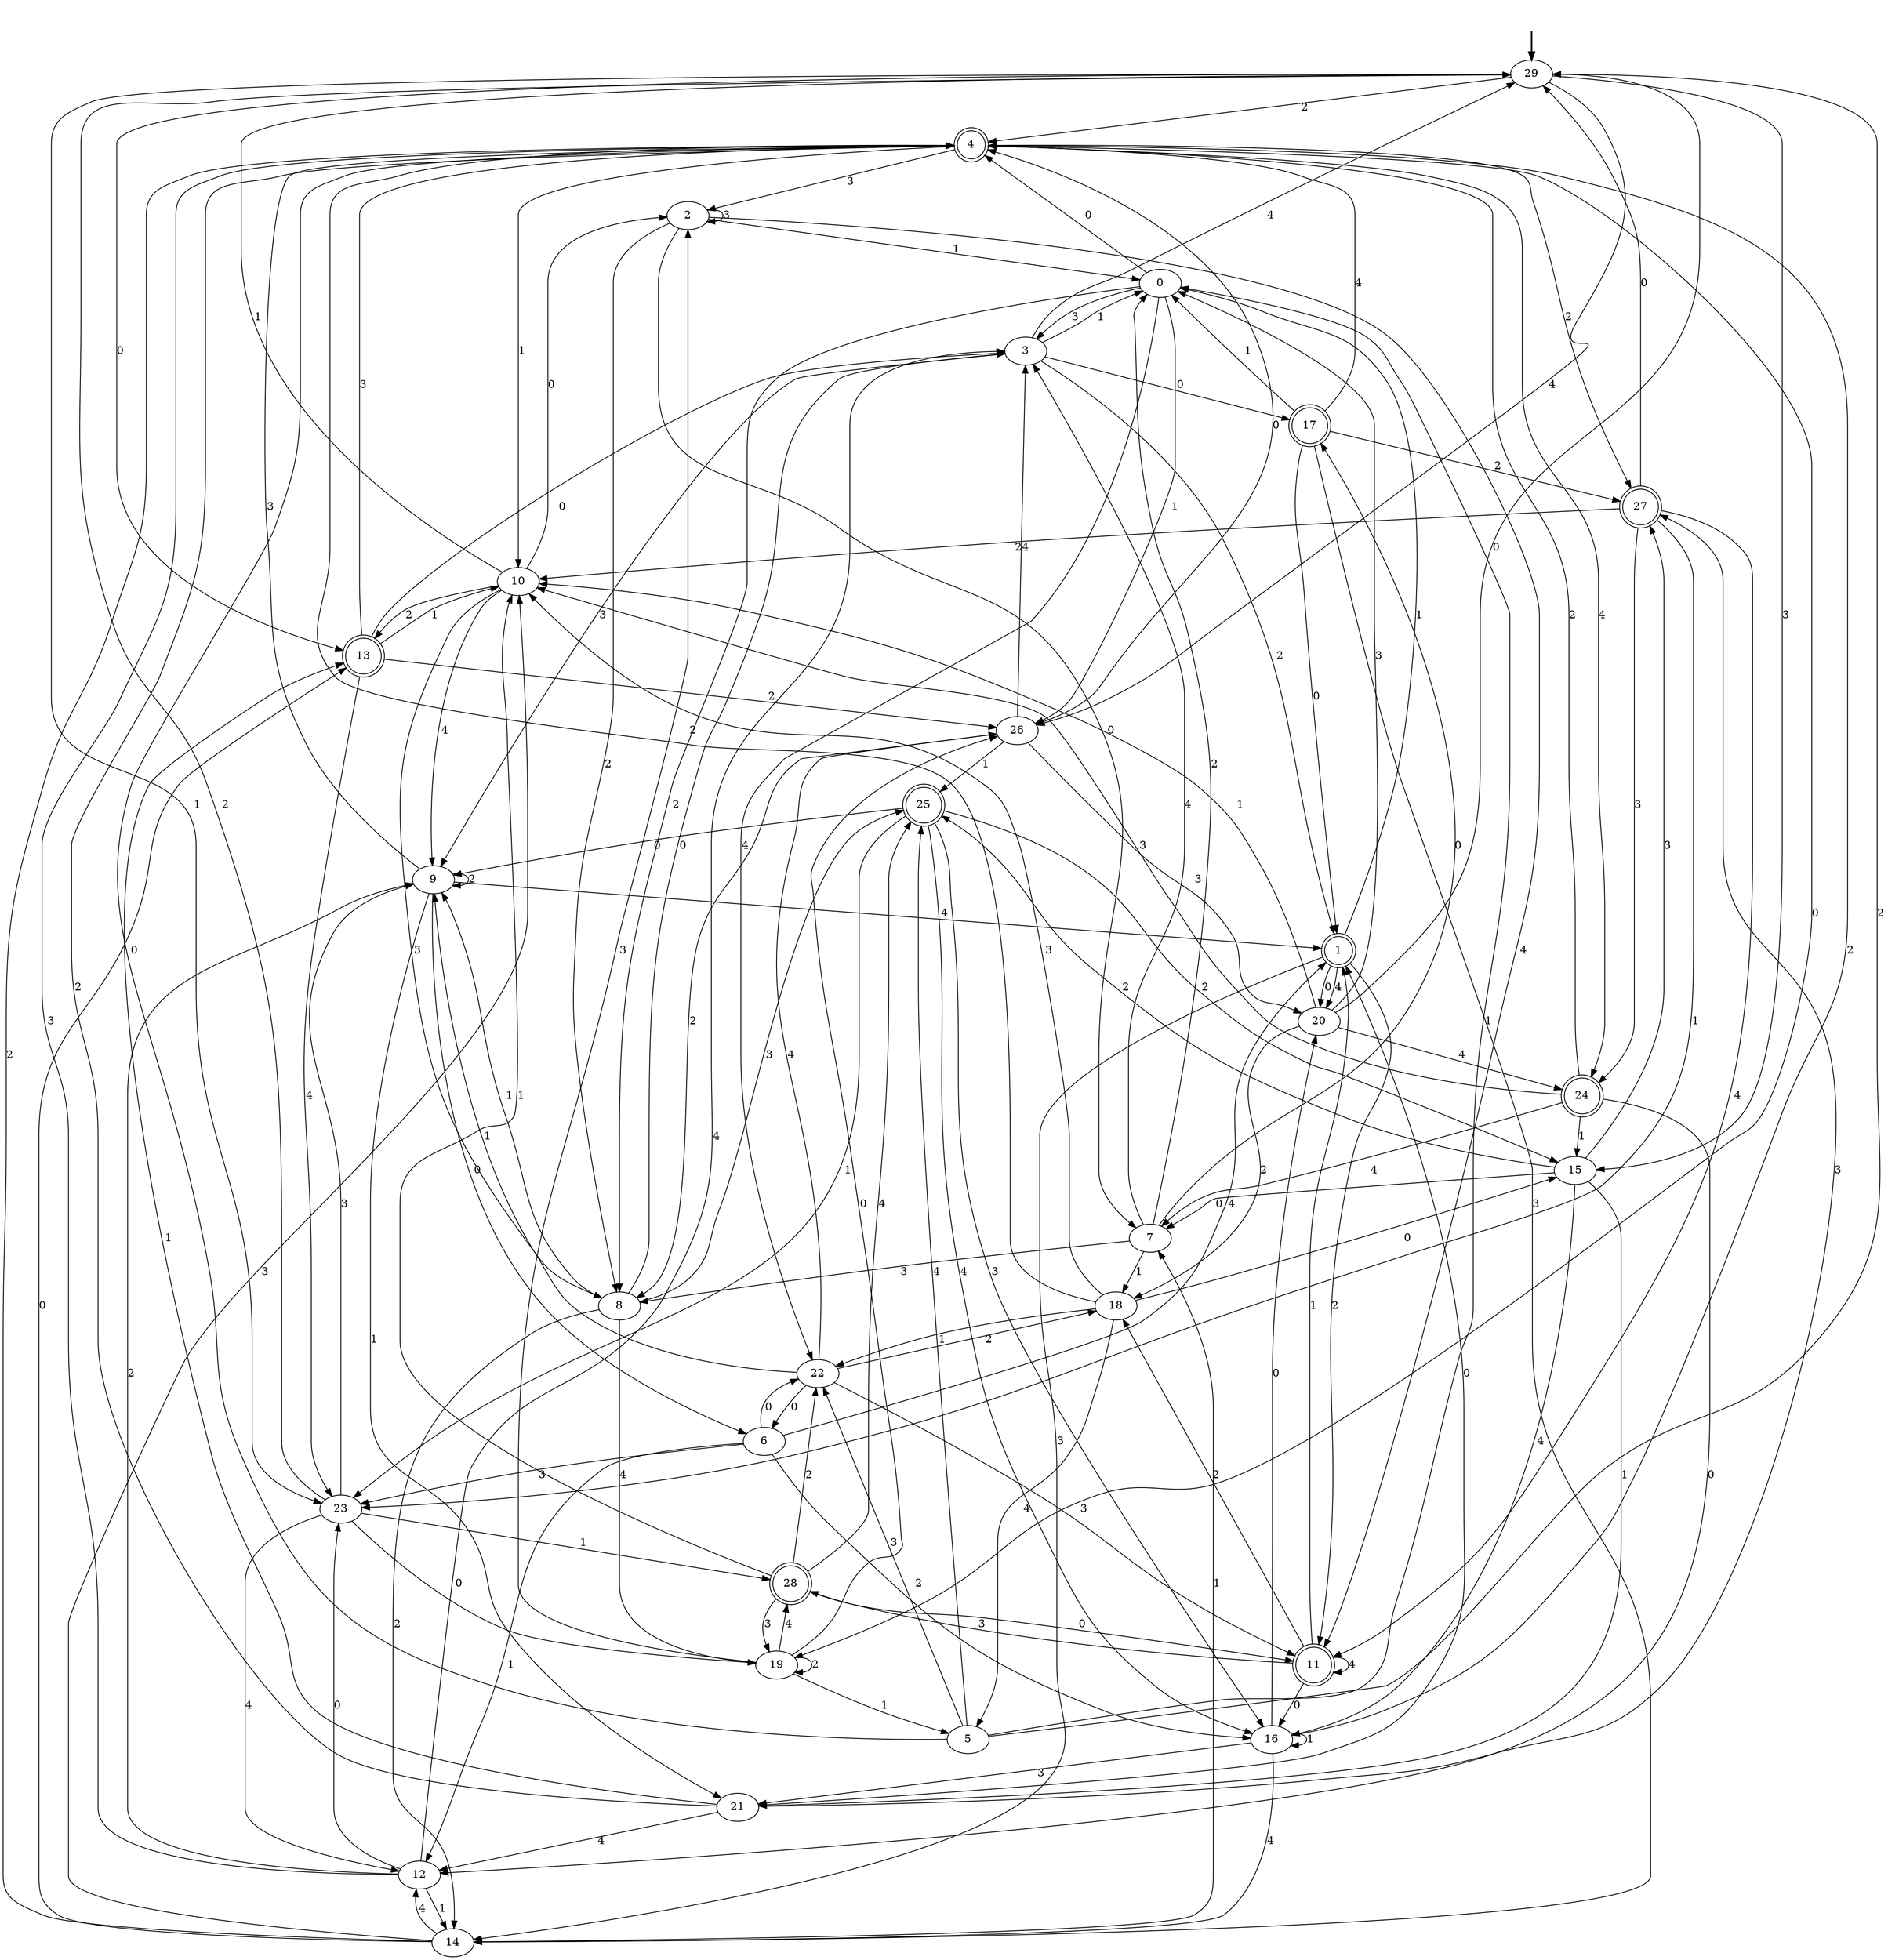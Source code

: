 digraph {
	fake [style=invisible]
	0
	1 [shape=doublecircle]
	2
	3
	4 [shape=doublecircle]
	5
	6
	7
	8
	9
	10
	11 [shape=doublecircle]
	12
	13 [shape=doublecircle]
	14
	15
	16
	17 [shape=doublecircle]
	18
	19
	20
	21
	22
	23
	24 [shape=doublecircle]
	25 [shape=doublecircle]
	26
	27 [shape=doublecircle]
	28 [shape=doublecircle]
	29 [root=true]
	fake -> 29 [style=bold]
	6 -> 12 [label=1]
	3 -> 9 [label=3]
	2 -> 7 [label=0]
	28 -> 10 [label=1]
	10 -> 13 [label=2]
	26 -> 4 [label=0]
	7 -> 17 [label=0]
	25 -> 15 [label=2]
	5 -> 25 [label=4]
	10 -> 29 [label=1]
	6 -> 23 [label=3]
	28 -> 25 [label=4]
	25 -> 16 [label=4]
	24 -> 12 [label=0]
	19 -> 19 [label=2]
	25 -> 9 [label=0]
	17 -> 1 [label=0]
	9 -> 1 [label=4]
	15 -> 21 [label=1]
	2 -> 8 [label=2]
	22 -> 18 [label=2]
	11 -> 1 [label=1]
	27 -> 29 [label=0]
	16 -> 4 [label=2]
	6 -> 22 [label=0]
	15 -> 25 [label=2]
	17 -> 27 [label=2]
	8 -> 14 [label=2]
	24 -> 4 [label=2]
	27 -> 11 [label=4]
	24 -> 10 [label=3]
	10 -> 9 [label=4]
	10 -> 8 [label=3]
	22 -> 9 [label=1]
	10 -> 2 [label=0]
	7 -> 8 [label=3]
	4 -> 10 [label=1]
	20 -> 29 [label=0]
	23 -> 29 [label=2]
	17 -> 0 [label=1]
	15 -> 27 [label=3]
	7 -> 18 [label=1]
	9 -> 4 [label=3]
	13 -> 26 [label=2]
	8 -> 25 [label=3]
	21 -> 1 [label=0]
	5 -> 29 [label=2]
	6 -> 16 [label=2]
	11 -> 11 [label=4]
	0 -> 22 [label=4]
	5 -> 0 [label=1]
	18 -> 15 [label=0]
	20 -> 0 [label=3]
	9 -> 9 [label=2]
	11 -> 18 [label=2]
	8 -> 19 [label=4]
	22 -> 26 [label=4]
	29 -> 23 [label=1]
	20 -> 10 [label=1]
	8 -> 3 [label=0]
	21 -> 27 [label=3]
	29 -> 13 [label=0]
	24 -> 15 [label=1]
	26 -> 3 [label=4]
	29 -> 15 [label=3]
	1 -> 20 [label=0]
	1 -> 14 [label=3]
	6 -> 1 [label=4]
	5 -> 22 [label=3]
	13 -> 23 [label=4]
	14 -> 12 [label=4]
	15 -> 7 [label=0]
	16 -> 14 [label=4]
	26 -> 20 [label=3]
	27 -> 23 [label=1]
	21 -> 12 [label=4]
	12 -> 14 [label=1]
	13 -> 10 [label=1]
	14 -> 4 [label=2]
	21 -> 4 [label=2]
	25 -> 16 [label=3]
	15 -> 16 [label=4]
	14 -> 10 [label=3]
	2 -> 11 [label=4]
	19 -> 2 [label=3]
	7 -> 3 [label=4]
	27 -> 24 [label=3]
	29 -> 4 [label=2]
	4 -> 2 [label=3]
	0 -> 8 [label=2]
	20 -> 18 [label=2]
	19 -> 26 [label=0]
	24 -> 7 [label=4]
	3 -> 1 [label=2]
	2 -> 2 [label=3]
	19 -> 5 [label=1]
	26 -> 25 [label=1]
	16 -> 20 [label=0]
	29 -> 26 [label=4]
	23 -> 9 [label=3]
	17 -> 4 [label=4]
	22 -> 6 [label=0]
	28 -> 22 [label=2]
	18 -> 4 [label=2]
	5 -> 4 [label=0]
	28 -> 19 [label=3]
	3 -> 29 [label=4]
	23 -> 28 [label=1]
	4 -> 19 [label=0]
	0 -> 4 [label=0]
	8 -> 9 [label=1]
	18 -> 5 [label=4]
	12 -> 4 [label=3]
	13 -> 3 [label=0]
	4 -> 27 [label=2]
	19 -> 28 [label=4]
	20 -> 24 [label=4]
	16 -> 16 [label=1]
	22 -> 11 [label=3]
	17 -> 14 [label=3]
	1 -> 20 [label=4]
	0 -> 3 [label=3]
	25 -> 23 [label=1]
	12 -> 9 [label=2]
	16 -> 21 [label=3]
	14 -> 13 [label=0]
	3 -> 0 [label=1]
	18 -> 22 [label=1]
	11 -> 28 [label=3]
	14 -> 7 [label=1]
	11 -> 16 [label=0]
	1 -> 11 [label=2]
	23 -> 19 [label=0]
	3 -> 17 [label=0]
	7 -> 0 [label=2]
	13 -> 4 [label=3]
	1 -> 0 [label=1]
	4 -> 24 [label=4]
	27 -> 10 [label=2]
	28 -> 11 [label=0]
	12 -> 3 [label=4]
	21 -> 13 [label=1]
	9 -> 6 [label=0]
	26 -> 8 [label=2]
	2 -> 0 [label=1]
	12 -> 23 [label=0]
	9 -> 21 [label=1]
	18 -> 10 [label=3]
	0 -> 26 [label=1]
	23 -> 12 [label=4]
}
